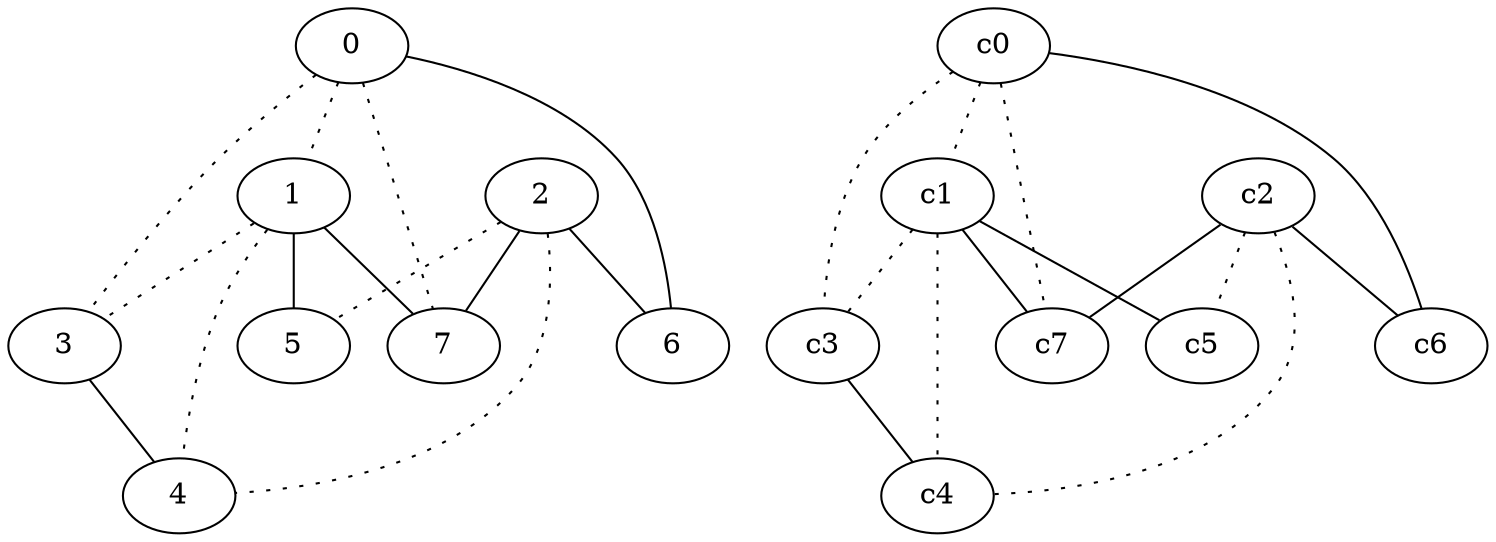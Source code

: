 graph {
a0[label=0];
a1[label=1];
a2[label=2];
a3[label=3];
a4[label=4];
a5[label=5];
a6[label=6];
a7[label=7];
a0 -- a1 [style=dotted];
a0 -- a3 [style=dotted];
a0 -- a6;
a0 -- a7 [style=dotted];
a1 -- a3 [style=dotted];
a1 -- a4 [style=dotted];
a1 -- a5;
a1 -- a7;
a2 -- a4 [style=dotted];
a2 -- a5 [style=dotted];
a2 -- a6;
a2 -- a7;
a3 -- a4;
c0 -- c1 [style=dotted];
c0 -- c3 [style=dotted];
c0 -- c6;
c0 -- c7 [style=dotted];
c1 -- c3 [style=dotted];
c1 -- c4 [style=dotted];
c1 -- c5;
c1 -- c7;
c2 -- c4 [style=dotted];
c2 -- c5 [style=dotted];
c2 -- c6;
c2 -- c7;
c3 -- c4;
}

